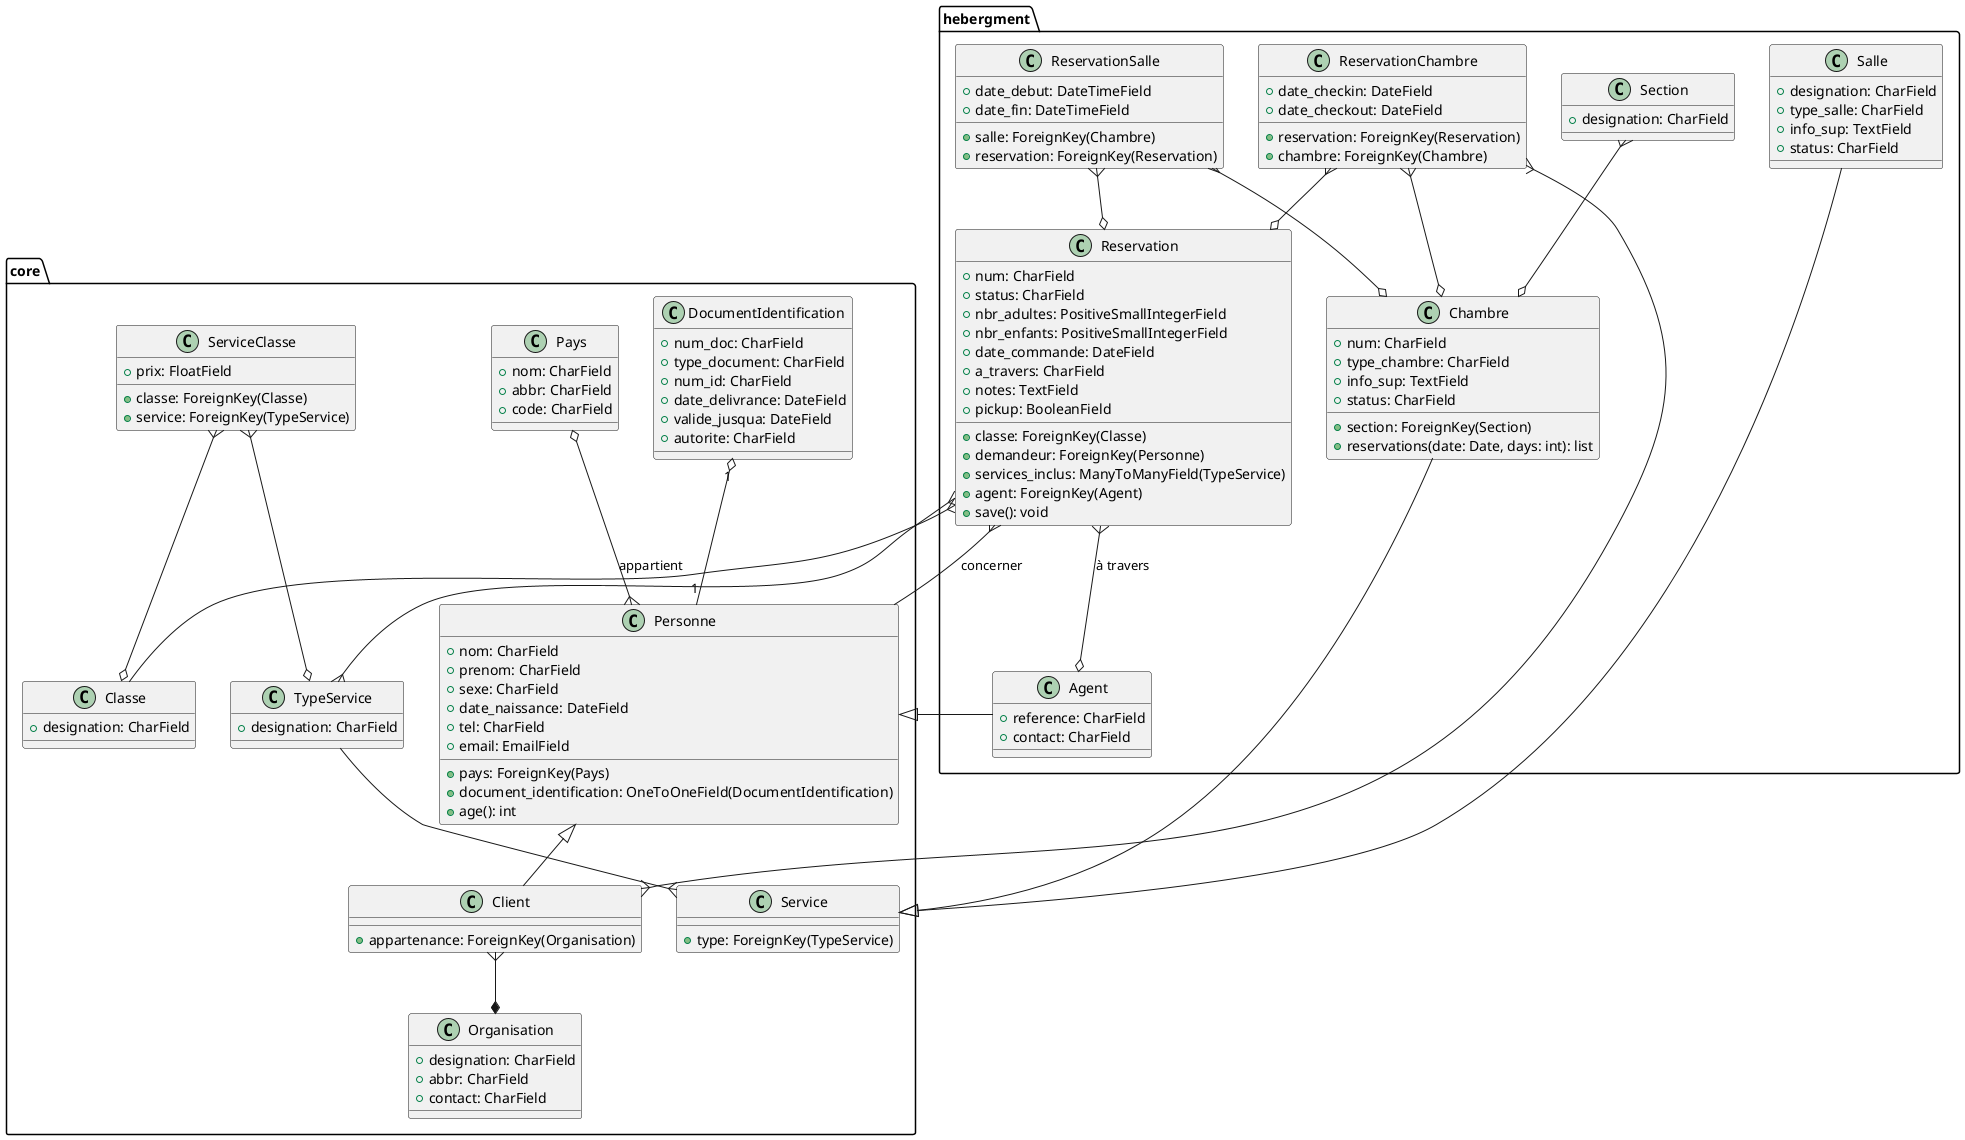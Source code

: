@startuml

!define EntityType class
!define IdType Field
!define EnumType enum
!define RelatedType "1..1"
!define ForeignKeyType "1..*"

package "core" {

    EntityType Personne {
        +nom: CharField
        +prenom: CharField
        +sexe: CharField
        +date_naissance: DateField
        +pays: ForeignKey(Pays)
        +document_identification: OneToOneField(DocumentIdentification)
        +tel: CharField
        +email: EmailField
        +age(): int
    }

    EntityType Client  {
        +appartenance: ForeignKey(Organisation)
    }

    EntityType Organisation  {
        +designation: CharField
        +abbr: CharField
        +contact: CharField
    }

    EntityType DocumentIdentification  {
        +num_doc: CharField
        +type_document: CharField
        +num_id: CharField
        +date_delivrance: DateField
        +valide_jusqua: DateField
        +autorite: CharField
    }

    EntityType Pays {
        +nom: CharField
        +abbr: CharField
        +code: CharField
    }

    EntityType TypeService {
        +designation: CharField
    }

   EntityType  Service {
        +type: ForeignKey(TypeService)
    }

    EntityType Classe {
        +designation: CharField
    }

    EntityType ServiceClasse {
        +classe: ForeignKey(Classe)
        +service: ForeignKey(TypeService)
        +prix: FloatField
    }

    Client -up-|> Personne
    Personne "1" -up-o "1" DocumentIdentification
    Personne }-up-o Pays : appartient
    Client }--* Organisation
    Service }-up- TypeService
    ServiceClasse }--o Classe
    ServiceClasse }--o TypeService

}


package "hebergment" {

     EntityType Agent{
        +reference: CharField
        +contact: CharField
    }

     EntityType Reservation {
        +num: CharField
        +status: CharField
        +classe: ForeignKey(Classe)
        +demandeur: ForeignKey(Personne)
        +nbr_adultes: PositiveSmallIntegerField
        +nbr_enfants: PositiveSmallIntegerField
        +date_commande: DateField
        +services_inclus: ManyToManyField(TypeService)
        +a_travers: CharField
        +agent: ForeignKey(Agent)
        +notes: TextField
        +pickup: BooleanField
        +save(): void
    }

     EntityType Section {
        +designation: CharField
    }


    EntityType Chambre {
        +num: CharField
        +section: ForeignKey(Section)
        +type_chambre: CharField
        +info_sup: TextField
        +status: CharField
        +reservations(date: Date, days: int): list
    }

     EntityType ReservationChambre {
        +reservation: ForeignKey(Reservation)
        +chambre: ForeignKey(Chambre)
        +date_checkin: DateField
        +date_checkout: DateField
    }


     EntityType Salle {
        +designation: CharField
        +type_salle: CharField
        +info_sup: TextField
        +status: CharField
    }

     EntityType ReservationSalle {
        +salle: ForeignKey(Chambre)
        +date_debut: DateTimeField
        +date_fin: DateTimeField
        +reservation: ForeignKey(Reservation)
    }

    Agent -|> Personne
    Salle -|> Service
    Chambre -|> Service
    Reservation }- Classe
    Reservation }- Personne : "concerner"
    Reservation }-{ TypeService
    Reservation }--o Agent : "à travers"
    Section }--o Chambre
    ReservationChambre }--o Reservation
    ReservationChambre }--o Chambre
    ReservationSalle }--o Reservation
    ReservationSalle }--o Chambre
    ReservationChambre }-{ Client
}
@enduml
